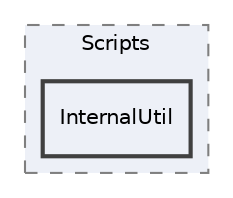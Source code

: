 digraph "Editor/UniRx/Scripts/InternalUtil"
{
 // LATEX_PDF_SIZE
  edge [fontname="Helvetica",fontsize="10",labelfontname="Helvetica",labelfontsize="10"];
  node [fontname="Helvetica",fontsize="10",shape=record];
  compound=true
  subgraph clusterdir_78290d64b6a94e1392a62afc773d87b1 {
    graph [ bgcolor="#edf0f7", pencolor="grey50", style="filled,dashed,", label="Scripts", fontname="Helvetica", fontsize="10", URL="dir_78290d64b6a94e1392a62afc773d87b1.html"]
  dir_9b96dc356b3ad3ce793f744847396fc4 [shape=box, label="InternalUtil", style="filled,bold,", fillcolor="#edf0f7", color="grey25", URL="dir_9b96dc356b3ad3ce793f744847396fc4.html"];
  }
}

